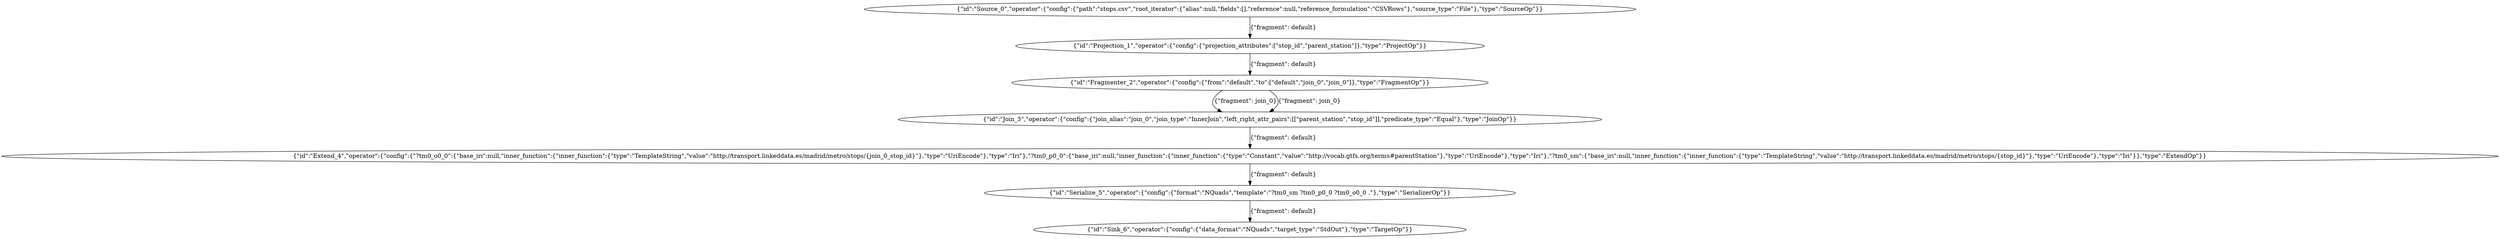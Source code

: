 digraph {
    0 [ label = "{\"id\":\"Source_0\",\"operator\":{\"config\":{\"path\":\"stops.csv\",\"root_iterator\":{\"alias\":null,\"fields\":[],\"reference\":null,\"reference_formulation\":\"CSVRows\"},\"source_type\":\"File\"},\"type\":\"SourceOp\"}}" ]
    1 [ label = "{\"id\":\"Projection_1\",\"operator\":{\"config\":{\"projection_attributes\":[\"stop_id\",\"parent_station\"]},\"type\":\"ProjectOp\"}}" ]
    2 [ label = "{\"id\":\"Fragmenter_2\",\"operator\":{\"config\":{\"from\":\"default\",\"to\":[\"default\",\"join_0\",\"join_0\"]},\"type\":\"FragmentOp\"}}" ]
    3 [ label = "{\"id\":\"Join_3\",\"operator\":{\"config\":{\"join_alias\":\"join_0\",\"join_type\":\"InnerJoin\",\"left_right_attr_pairs\":[[\"parent_station\",\"stop_id\"]],\"predicate_type\":\"Equal\"},\"type\":\"JoinOp\"}}" ]
    4 [ label = "{\"id\":\"Extend_4\",\"operator\":{\"config\":{\"?tm0_o0_0\":{\"base_iri\":null,\"inner_function\":{\"inner_function\":{\"type\":\"TemplateString\",\"value\":\"http://transport.linkeddata.es/madrid/metro/stops/{join_0_stop_id}\"},\"type\":\"UriEncode\"},\"type\":\"Iri\"},\"?tm0_p0_0\":{\"base_iri\":null,\"inner_function\":{\"inner_function\":{\"type\":\"Constant\",\"value\":\"http://vocab.gtfs.org/terms#parentStation\"},\"type\":\"UriEncode\"},\"type\":\"Iri\"},\"?tm0_sm\":{\"base_iri\":null,\"inner_function\":{\"inner_function\":{\"type\":\"TemplateString\",\"value\":\"http://transport.linkeddata.es/madrid/metro/stops/{stop_id}\"},\"type\":\"UriEncode\"},\"type\":\"Iri\"}},\"type\":\"ExtendOp\"}}" ]
    5 [ label = "{\"id\":\"Serialize_5\",\"operator\":{\"config\":{\"format\":\"NQuads\",\"template\":\"?tm0_sm ?tm0_p0_0 ?tm0_o0_0 .\"},\"type\":\"SerializerOp\"}}" ]
    6 [ label = "{\"id\":\"Sink_6\",\"operator\":{\"config\":{\"data_format\":\"NQuads\",\"target_type\":\"StdOut\"},\"type\":\"TargetOp\"}}" ]
    0 -> 1 [ label = "{\"fragment\": default}" ]
    1 -> 2 [ label = "{\"fragment\": default}" ]
    2 -> 3 [ label = "{\"fragment\": join_0}" ]
    2 -> 3 [ label = "{\"fragment\": join_0}" ]
    3 -> 4 [ label = "{\"fragment\": default}" ]
    4 -> 5 [ label = "{\"fragment\": default}" ]
    5 -> 6 [ label = "{\"fragment\": default}" ]
}
